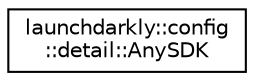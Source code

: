 digraph "Graphical Class Hierarchy"
{
 // LATEX_PDF_SIZE
  edge [fontname="Helvetica",fontsize="10",labelfontname="Helvetica",labelfontsize="10"];
  node [fontname="Helvetica",fontsize="10",shape=record];
  rankdir="LR";
  Node0 [label="launchdarkly::config\l::detail::AnySDK",height=0.2,width=0.4,color="black", fillcolor="white", style="filled",URL="$structlaunchdarkly_1_1config_1_1detail_1_1AnySDK.html",tooltip=" "];
}
